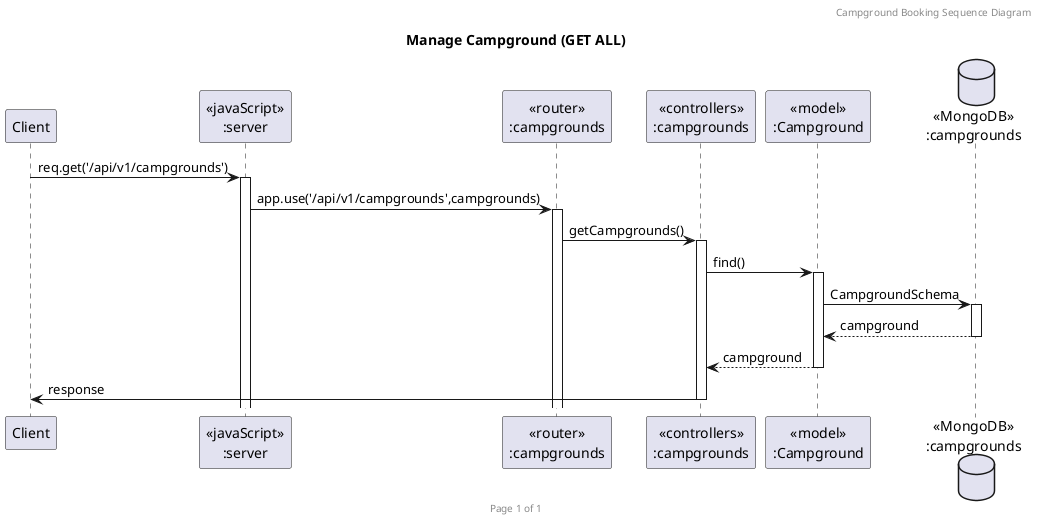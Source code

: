 @startuml Manage Campground (GET ALL)

header Campground Booking Sequence Diagram
footer Page %page% of %lastpage%
title "Manage Campground (GET ALL)"

participant "Client" as client
participant "<<javaScript>>\n:server" as server
participant "<<router>>\n:campgrounds" as routerCampgrounds
participant "<<controllers>>\n:campgrounds" as controllersCampgrounds
participant "<<model>>\n:Campground" as modelCampground
database "<<MongoDB>>\n:campgrounds" as CampgroundsDatabase

client->server ++:req.get('/api/v1/campgrounds')
server->routerCampgrounds ++:app.use('/api/v1/campgrounds',campgrounds)
routerCampgrounds -> controllersCampgrounds ++:getCampgrounds()
controllersCampgrounds->modelCampground ++:find()
modelCampground ->CampgroundsDatabase ++: CampgroundSchema
CampgroundsDatabase --> modelCampground --: campground
controllersCampgrounds <-- modelCampground --:campground
controllersCampgrounds->client --:response

@enduml
